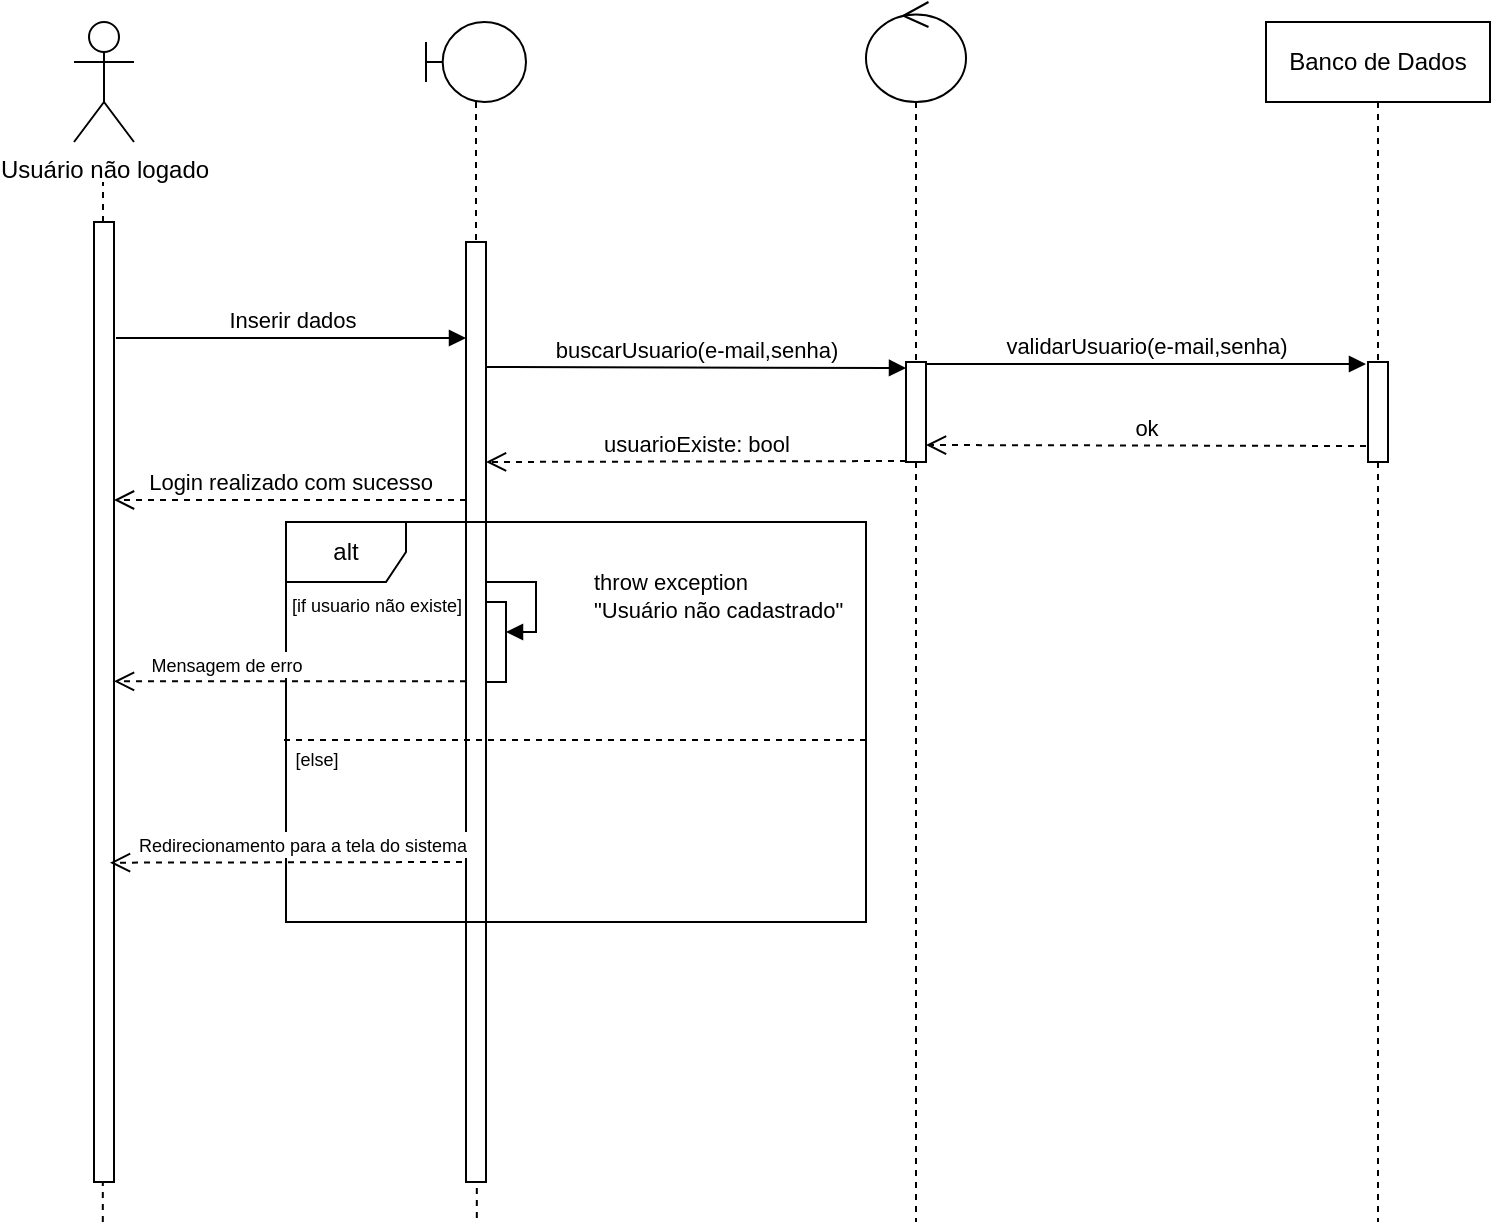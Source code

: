 <mxfile version="24.5.1" type="device" pages="2">
  <diagram id="15ckcpbVzYFKvHAVCxjc" name="Página-2">
    <mxGraphModel dx="1216" dy="658" grid="1" gridSize="10" guides="1" tooltips="1" connect="1" arrows="1" fold="1" page="1" pageScale="1" pageWidth="827" pageHeight="1169" math="0" shadow="0">
      <root>
        <mxCell id="0" />
        <mxCell id="1" parent="0" />
        <mxCell id="cQypTS-Cdl5yvJiqqlzD-32" value="" style="endArrow=none;dashed=1;html=1;rounded=0;" edge="1" parent="1">
          <mxGeometry width="50" height="50" relative="1" as="geometry">
            <mxPoint x="265.41" y="678" as="sourcePoint" />
            <mxPoint x="265.41" y="598" as="targetPoint" />
          </mxGeometry>
        </mxCell>
        <mxCell id="cQypTS-Cdl5yvJiqqlzD-31" value="" style="endArrow=none;dashed=1;html=1;rounded=0;" edge="1" parent="1">
          <mxGeometry width="50" height="50" relative="1" as="geometry">
            <mxPoint x="78.41" y="680" as="sourcePoint" />
            <mxPoint x="78.41" y="600" as="targetPoint" />
          </mxGeometry>
        </mxCell>
        <mxCell id="cQypTS-Cdl5yvJiqqlzD-11" value="" style="endArrow=none;dashed=1;html=1;rounded=0;" edge="1" parent="1" source="cQypTS-Cdl5yvJiqqlzD-2">
          <mxGeometry width="50" height="50" relative="1" as="geometry">
            <mxPoint x="78.5" y="260" as="sourcePoint" />
            <mxPoint x="78.5" y="160" as="targetPoint" />
          </mxGeometry>
        </mxCell>
        <mxCell id="9fcotrRJCA72iz3IkRBV-1" value="Usuário não logado" style="shape=umlActor;verticalLabelPosition=bottom;verticalAlign=top;html=1;" vertex="1" parent="1">
          <mxGeometry x="64" y="80" width="30" height="60" as="geometry" />
        </mxCell>
        <mxCell id="cQypTS-Cdl5yvJiqqlzD-4" value="Banco de Dados" style="shape=umlLifeline;perimeter=lifelinePerimeter;whiteSpace=wrap;html=1;container=1;dropTarget=0;collapsible=0;recursiveResize=0;outlineConnect=0;portConstraint=eastwest;newEdgeStyle={&quot;curved&quot;:0,&quot;rounded&quot;:0};" vertex="1" parent="1">
          <mxGeometry x="660" y="80" width="112" height="600" as="geometry" />
        </mxCell>
        <mxCell id="cQypTS-Cdl5yvJiqqlzD-30" value="" style="html=1;points=[[0,0,0,0,5],[0,1,0,0,-5],[1,0,0,0,5],[1,1,0,0,-5]];perimeter=orthogonalPerimeter;outlineConnect=0;targetShapes=umlLifeline;portConstraint=eastwest;newEdgeStyle={&quot;curved&quot;:0,&quot;rounded&quot;:0};" vertex="1" parent="cQypTS-Cdl5yvJiqqlzD-4">
          <mxGeometry x="51" y="170" width="10" height="50" as="geometry" />
        </mxCell>
        <mxCell id="cQypTS-Cdl5yvJiqqlzD-5" value="" style="shape=umlLifeline;perimeter=lifelinePerimeter;whiteSpace=wrap;html=1;container=1;dropTarget=0;collapsible=0;recursiveResize=0;outlineConnect=0;portConstraint=eastwest;newEdgeStyle={&quot;curved&quot;:0,&quot;rounded&quot;:0};participant=umlBoundary;" vertex="1" parent="1">
          <mxGeometry x="240" y="80" width="50" height="580" as="geometry" />
        </mxCell>
        <mxCell id="cQypTS-Cdl5yvJiqqlzD-3" value="" style="html=1;points=[[0,0,0,0,5],[0,1,0,0,-5],[1,0,0,0,5],[1,1,0,0,-5]];perimeter=orthogonalPerimeter;outlineConnect=0;targetShapes=umlLifeline;portConstraint=eastwest;newEdgeStyle={&quot;curved&quot;:0,&quot;rounded&quot;:0};" vertex="1" parent="cQypTS-Cdl5yvJiqqlzD-5">
          <mxGeometry x="20" y="110" width="10" height="470" as="geometry" />
        </mxCell>
        <mxCell id="cQypTS-Cdl5yvJiqqlzD-6" value="" style="shape=umlLifeline;perimeter=lifelinePerimeter;whiteSpace=wrap;html=1;container=1;dropTarget=0;collapsible=0;recursiveResize=0;outlineConnect=0;portConstraint=eastwest;newEdgeStyle={&quot;curved&quot;:0,&quot;rounded&quot;:0};participant=umlControl;size=50;" vertex="1" parent="1">
          <mxGeometry x="460" y="70" width="50" height="610" as="geometry" />
        </mxCell>
        <mxCell id="cQypTS-Cdl5yvJiqqlzD-17" value="" style="html=1;points=[[0,0,0,0,5],[0,1,0,0,-5],[1,0,0,0,5],[1,1,0,0,-5]];perimeter=orthogonalPerimeter;outlineConnect=0;targetShapes=umlLifeline;portConstraint=eastwest;newEdgeStyle={&quot;curved&quot;:0,&quot;rounded&quot;:0};" vertex="1" parent="cQypTS-Cdl5yvJiqqlzD-6">
          <mxGeometry x="20" y="180" width="10" height="50" as="geometry" />
        </mxCell>
        <mxCell id="cQypTS-Cdl5yvJiqqlzD-9" value="ok" style="html=1;verticalAlign=bottom;endArrow=open;dashed=1;endSize=8;curved=0;rounded=0;" edge="1" parent="1">
          <mxGeometry relative="1" as="geometry">
            <mxPoint x="490" y="291.5" as="targetPoint" />
            <mxPoint x="710" y="292" as="sourcePoint" />
          </mxGeometry>
        </mxCell>
        <mxCell id="cQypTS-Cdl5yvJiqqlzD-10" value="Inserir dados" style="html=1;verticalAlign=bottom;endArrow=block;curved=0;rounded=0;" edge="1" parent="1" target="cQypTS-Cdl5yvJiqqlzD-3">
          <mxGeometry relative="1" as="geometry">
            <mxPoint x="85" y="238" as="sourcePoint" />
            <mxPoint x="155" y="238" as="targetPoint" />
          </mxGeometry>
        </mxCell>
        <mxCell id="cQypTS-Cdl5yvJiqqlzD-12" value="" style="endArrow=none;dashed=1;html=1;rounded=0;" edge="1" parent="1" target="cQypTS-Cdl5yvJiqqlzD-2">
          <mxGeometry width="50" height="50" relative="1" as="geometry">
            <mxPoint x="78.5" y="260" as="sourcePoint" />
            <mxPoint x="78.5" y="160" as="targetPoint" />
          </mxGeometry>
        </mxCell>
        <mxCell id="cQypTS-Cdl5yvJiqqlzD-2" value="" style="html=1;points=[[0,0,0,0,5],[0,1,0,0,-5],[1,0,0,0,5],[1,1,0,0,-5]];perimeter=orthogonalPerimeter;outlineConnect=0;targetShapes=umlLifeline;portConstraint=eastwest;newEdgeStyle={&quot;curved&quot;:0,&quot;rounded&quot;:0};" vertex="1" parent="1">
          <mxGeometry x="74" y="180" width="10" height="480" as="geometry" />
        </mxCell>
        <mxCell id="cQypTS-Cdl5yvJiqqlzD-13" value="buscarUsuario(e-mail,senha)" style="html=1;verticalAlign=bottom;endArrow=block;curved=0;rounded=0;" edge="1" parent="1">
          <mxGeometry x="-0.002" relative="1" as="geometry">
            <mxPoint x="270" y="252.5" as="sourcePoint" />
            <mxPoint x="480" y="253" as="targetPoint" />
            <mxPoint as="offset" />
          </mxGeometry>
        </mxCell>
        <mxCell id="cQypTS-Cdl5yvJiqqlzD-14" value="validarUsuario(e-mail,senha)" style="html=1;verticalAlign=bottom;endArrow=block;curved=0;rounded=0;" edge="1" parent="1">
          <mxGeometry x="-0.002" relative="1" as="geometry">
            <mxPoint x="490" y="251" as="sourcePoint" />
            <mxPoint x="710" y="251" as="targetPoint" />
            <mxPoint as="offset" />
          </mxGeometry>
        </mxCell>
        <mxCell id="cQypTS-Cdl5yvJiqqlzD-18" value="usuarioExiste: bool" style="html=1;verticalAlign=bottom;endArrow=open;dashed=1;endSize=8;curved=0;rounded=0;exitX=0;exitY=1;exitDx=0;exitDy=-5;" edge="1" parent="1">
          <mxGeometry relative="1" as="geometry">
            <mxPoint x="270" y="300" as="targetPoint" />
            <mxPoint x="480" y="299.5" as="sourcePoint" />
          </mxGeometry>
        </mxCell>
        <mxCell id="cQypTS-Cdl5yvJiqqlzD-19" value="Login realizado com sucesso" style="html=1;verticalAlign=bottom;endArrow=open;dashed=1;endSize=8;curved=0;rounded=0;" edge="1" parent="1">
          <mxGeometry relative="1" as="geometry">
            <mxPoint x="84" y="319" as="targetPoint" />
            <mxPoint x="260" y="319" as="sourcePoint" />
          </mxGeometry>
        </mxCell>
        <mxCell id="cQypTS-Cdl5yvJiqqlzD-20" value="alt" style="shape=umlFrame;whiteSpace=wrap;html=1;pointerEvents=0;" vertex="1" parent="1">
          <mxGeometry x="170" y="330" width="290" height="200" as="geometry" />
        </mxCell>
        <mxCell id="cQypTS-Cdl5yvJiqqlzD-22" value="" style="endArrow=none;dashed=1;html=1;rounded=0;" edge="1" parent="1">
          <mxGeometry width="50" height="50" relative="1" as="geometry">
            <mxPoint x="460" y="439" as="sourcePoint" />
            <mxPoint x="169" y="439" as="targetPoint" />
          </mxGeometry>
        </mxCell>
        <mxCell id="cQypTS-Cdl5yvJiqqlzD-23" value="&lt;font style=&quot;font-size: 9px;&quot;&gt;[if usuario não existe]&lt;/font&gt;" style="text;html=1;align=center;verticalAlign=middle;resizable=0;points=[];autosize=1;strokeColor=none;fillColor=none;" vertex="1" parent="1">
          <mxGeometry x="160" y="356" width="110" height="30" as="geometry" />
        </mxCell>
        <mxCell id="cQypTS-Cdl5yvJiqqlzD-24" value="&lt;font style=&quot;font-size: 9px;&quot;&gt;[else]&lt;/font&gt;" style="text;html=1;align=center;verticalAlign=middle;resizable=0;points=[];autosize=1;strokeColor=none;fillColor=none;" vertex="1" parent="1">
          <mxGeometry x="160" y="433" width="50" height="30" as="geometry" />
        </mxCell>
        <mxCell id="cQypTS-Cdl5yvJiqqlzD-26" value="" style="html=1;points=[[0,0,0,0,5],[0,1,0,0,-5],[1,0,0,0,5],[1,1,0,0,-5]];perimeter=orthogonalPerimeter;outlineConnect=0;targetShapes=umlLifeline;portConstraint=eastwest;newEdgeStyle={&quot;curved&quot;:0,&quot;rounded&quot;:0};" vertex="1" parent="1">
          <mxGeometry x="270" y="370" width="10" height="40" as="geometry" />
        </mxCell>
        <mxCell id="cQypTS-Cdl5yvJiqqlzD-27" value="throw exception&lt;div&gt;&quot;Usuário não cadastrado&quot;&lt;/div&gt;" style="html=1;align=left;spacingLeft=2;endArrow=block;rounded=0;edgeStyle=orthogonalEdgeStyle;curved=0;rounded=0;exitX=1;exitY=0.375;exitDx=0;exitDy=0;exitPerimeter=0;" edge="1" target="cQypTS-Cdl5yvJiqqlzD-26" parent="1" source="cQypTS-Cdl5yvJiqqlzD-3">
          <mxGeometry x="0.077" y="25" relative="1" as="geometry">
            <mxPoint x="265" y="355" as="sourcePoint" />
            <Array as="points">
              <mxPoint x="295" y="360" />
              <mxPoint x="295" y="385" />
            </Array>
            <mxPoint as="offset" />
          </mxGeometry>
        </mxCell>
        <mxCell id="cQypTS-Cdl5yvJiqqlzD-28" value="&lt;font style=&quot;font-size: 9px;&quot;&gt;Mensagem de erro&lt;/font&gt;" style="html=1;verticalAlign=bottom;endArrow=open;dashed=1;endSize=8;curved=0;rounded=0;" edge="1" parent="1">
          <mxGeometry x="0.364" relative="1" as="geometry">
            <mxPoint x="260" y="409.66" as="sourcePoint" />
            <mxPoint x="84" y="409.66" as="targetPoint" />
            <mxPoint as="offset" />
          </mxGeometry>
        </mxCell>
        <mxCell id="cQypTS-Cdl5yvJiqqlzD-29" value="&lt;font style=&quot;font-size: 9px;&quot;&gt;Redirecionamento para a tela do sistema&lt;/font&gt;" style="html=1;verticalAlign=bottom;endArrow=open;dashed=1;endSize=8;curved=0;rounded=0;" edge="1" parent="1">
          <mxGeometry x="-0.091" relative="1" as="geometry">
            <mxPoint x="258" y="500" as="sourcePoint" />
            <mxPoint x="82" y="500.34" as="targetPoint" />
            <mxPoint as="offset" />
          </mxGeometry>
        </mxCell>
      </root>
    </mxGraphModel>
  </diagram>
  <diagram id="tPQqQMnUh_uxHrOnkiwM" name="Página-3">
    <mxGraphModel dx="794" dy="559" grid="1" gridSize="10" guides="1" tooltips="1" connect="1" arrows="1" fold="1" page="1" pageScale="1" pageWidth="827" pageHeight="1169" math="0" shadow="0">
      <root>
        <mxCell id="0" />
        <mxCell id="1" parent="0" />
        <mxCell id="fuRZVy_g3fzCpHIGCUpC-1" value=":Object" style="shape=umlLifeline;perimeter=lifelinePerimeter;whiteSpace=wrap;html=1;container=0;collapsible=0;recursiveResize=0;outlineConnect=0;rounded=1;shadow=0;comic=0;labelBackgroundColor=none;strokeWidth=1;fontFamily=Verdana;fontSize=12;align=center;" vertex="1" parent="1">
          <mxGeometry x="190" y="100" width="100" height="580" as="geometry" />
        </mxCell>
        <mxCell id="fuRZVy_g3fzCpHIGCUpC-2" value="" style="html=1;points=[];perimeter=orthogonalPerimeter;rounded=0;shadow=0;comic=0;labelBackgroundColor=none;strokeWidth=1;fontFamily=Verdana;fontSize=12;align=center;" vertex="1" parent="1">
          <mxGeometry x="345" y="160" width="10" height="230" as="geometry" />
        </mxCell>
        <mxCell id="fuRZVy_g3fzCpHIGCUpC-3" value=":Object" style="shape=umlLifeline;perimeter=lifelinePerimeter;whiteSpace=wrap;html=1;container=1;dropTarget=0;collapsible=0;recursiveResize=0;outlineConnect=0;portConstraint=eastwest;newEdgeStyle={&quot;curved&quot;:0,&quot;rounded&quot;:0};" vertex="1" parent="1">
          <mxGeometry x="400" y="80" width="100" height="300" as="geometry" />
        </mxCell>
      </root>
    </mxGraphModel>
  </diagram>
</mxfile>
